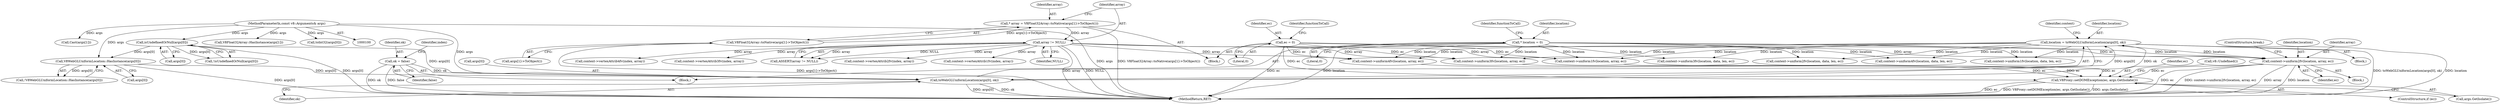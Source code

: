digraph "0_Chrome_e9372a1bfd3588a80fcf49aa07321f0971dd6091_64@pointer" {
"1000195" [label="(Call,context->uniform2fv(location, array, ec))"];
"1000154" [label="(Call,location = toWebGLUniformLocation(args[0], ok))"];
"1000156" [label="(Call,toWebGLUniformLocation(args[0], ok))"];
"1000141" [label="(Call,isUndefinedOrNull(args[0]))"];
"1000101" [label="(MethodParameterIn,const v8::Arguments& args)"];
"1000146" [label="(Call,V8WebGLUniformLocation::HasInstance(args[0]))"];
"1000111" [label="(Call,ok = false)"];
"1000120" [label="(Call,* location = 0)"];
"1000178" [label="(Call,array != NULL)"];
"1000173" [label="(Call,* array = V8Float32Array::toNative(args[1]->ToObject()))"];
"1000175" [label="(Call,V8Float32Array::toNative(args[1]->ToObject()))"];
"1000182" [label="(Call,ec = 0)"];
"1000237" [label="(Call,V8Proxy::setDOMException(ec, args.GetIsolate()))"];
"1000199" [label="(ControlStructure,break;)"];
"1000218" [label="(Call,context->vertexAttrib2fv(index, array))"];
"1000142" [label="(Call,args[0])"];
"1000183" [label="(Identifier,ec)"];
"1000213" [label="(Call,context->vertexAttrib1fv(index, array))"];
"1000175" [label="(Call,V8Float32Array::toNative(args[1]->ToObject()))"];
"1000111" [label="(Call,ok = false)"];
"1000113" [label="(Identifier,false)"];
"1000251" [label="(Call,Cast(args[1]))"];
"1000207" [label="(Call,context->uniform4fv(location, array, ec))"];
"1000163" [label="(Identifier,context)"];
"1000282" [label="(Call,context->uniform1fv(location, data, len, ec))"];
"1000160" [label="(Identifier,ok)"];
"1000235" [label="(ControlStructure,if (ec))"];
"1000345" [label="(MethodReturn,RET)"];
"1000120" [label="(Call,* location = 0)"];
"1000125" [label="(Identifier,functionToCall)"];
"1000156" [label="(Call,toWebGLUniformLocation(args[0], ok))"];
"1000201" [label="(Call,context->uniform3fv(location, array, ec))"];
"1000167" [label="(Call,V8Float32Array::HasInstance(args[1]))"];
"1000157" [label="(Call,args[0])"];
"1000103" [label="(Block,)"];
"1000180" [label="(Identifier,NULL)"];
"1000171" [label="(Block,)"];
"1000122" [label="(Literal,0)"];
"1000155" [label="(Identifier,location)"];
"1000296" [label="(Call,context->uniform3fv(location, data, len, ec))"];
"1000140" [label="(Call,!isUndefinedOrNull(args[0]))"];
"1000189" [label="(Call,context->uniform1fv(location, array, ec))"];
"1000289" [label="(Call,context->uniform2fv(location, data, len, ec))"];
"1000303" [label="(Call,context->uniform4fv(location, data, len, ec))"];
"1000237" [label="(Call,V8Proxy::setDOMException(ec, args.GetIsolate()))"];
"1000173" [label="(Call,* array = V8Float32Array::toNative(args[1]->ToObject()))"];
"1000241" [label="(Call,v8::Undefined())"];
"1000147" [label="(Call,args[0])"];
"1000186" [label="(Identifier,functionToCall)"];
"1000141" [label="(Call,isUndefinedOrNull(args[0]))"];
"1000174" [label="(Identifier,array)"];
"1000176" [label="(Call,args[1]->ToObject())"];
"1000198" [label="(Identifier,ec)"];
"1000128" [label="(Call,toInt32(args[0]))"];
"1000116" [label="(Identifier,index)"];
"1000133" [label="(Block,)"];
"1000187" [label="(Block,)"];
"1000228" [label="(Call,context->vertexAttrib4fv(index, array))"];
"1000196" [label="(Identifier,location)"];
"1000184" [label="(Literal,0)"];
"1000223" [label="(Call,context->vertexAttrib3fv(index, array))"];
"1000178" [label="(Call,array != NULL)"];
"1000177" [label="(Call,ASSERT(array != NULL))"];
"1000238" [label="(Identifier,ec)"];
"1000112" [label="(Identifier,ok)"];
"1000182" [label="(Call,ec = 0)"];
"1000197" [label="(Identifier,array)"];
"1000121" [label="(Identifier,location)"];
"1000195" [label="(Call,context->uniform2fv(location, array, ec))"];
"1000146" [label="(Call,V8WebGLUniformLocation::HasInstance(args[0]))"];
"1000101" [label="(MethodParameterIn,const v8::Arguments& args)"];
"1000154" [label="(Call,location = toWebGLUniformLocation(args[0], ok))"];
"1000179" [label="(Identifier,array)"];
"1000239" [label="(Call,args.GetIsolate())"];
"1000145" [label="(Call,!V8WebGLUniformLocation::HasInstance(args[0]))"];
"1000195" -> "1000187"  [label="AST: "];
"1000195" -> "1000198"  [label="CFG: "];
"1000196" -> "1000195"  [label="AST: "];
"1000197" -> "1000195"  [label="AST: "];
"1000198" -> "1000195"  [label="AST: "];
"1000199" -> "1000195"  [label="CFG: "];
"1000195" -> "1000345"  [label="DDG: context->uniform2fv(location, array, ec)"];
"1000195" -> "1000345"  [label="DDG: array"];
"1000195" -> "1000345"  [label="DDG: location"];
"1000195" -> "1000345"  [label="DDG: ec"];
"1000154" -> "1000195"  [label="DDG: location"];
"1000120" -> "1000195"  [label="DDG: location"];
"1000178" -> "1000195"  [label="DDG: array"];
"1000182" -> "1000195"  [label="DDG: ec"];
"1000195" -> "1000237"  [label="DDG: ec"];
"1000154" -> "1000133"  [label="AST: "];
"1000154" -> "1000156"  [label="CFG: "];
"1000155" -> "1000154"  [label="AST: "];
"1000156" -> "1000154"  [label="AST: "];
"1000163" -> "1000154"  [label="CFG: "];
"1000154" -> "1000345"  [label="DDG: location"];
"1000154" -> "1000345"  [label="DDG: toWebGLUniformLocation(args[0], ok)"];
"1000156" -> "1000154"  [label="DDG: args[0]"];
"1000156" -> "1000154"  [label="DDG: ok"];
"1000154" -> "1000189"  [label="DDG: location"];
"1000154" -> "1000201"  [label="DDG: location"];
"1000154" -> "1000207"  [label="DDG: location"];
"1000154" -> "1000282"  [label="DDG: location"];
"1000154" -> "1000289"  [label="DDG: location"];
"1000154" -> "1000296"  [label="DDG: location"];
"1000154" -> "1000303"  [label="DDG: location"];
"1000156" -> "1000160"  [label="CFG: "];
"1000157" -> "1000156"  [label="AST: "];
"1000160" -> "1000156"  [label="AST: "];
"1000156" -> "1000345"  [label="DDG: args[0]"];
"1000156" -> "1000345"  [label="DDG: ok"];
"1000141" -> "1000156"  [label="DDG: args[0]"];
"1000146" -> "1000156"  [label="DDG: args[0]"];
"1000101" -> "1000156"  [label="DDG: args"];
"1000111" -> "1000156"  [label="DDG: ok"];
"1000141" -> "1000140"  [label="AST: "];
"1000141" -> "1000142"  [label="CFG: "];
"1000142" -> "1000141"  [label="AST: "];
"1000140" -> "1000141"  [label="CFG: "];
"1000141" -> "1000345"  [label="DDG: args[0]"];
"1000141" -> "1000140"  [label="DDG: args[0]"];
"1000101" -> "1000141"  [label="DDG: args"];
"1000141" -> "1000146"  [label="DDG: args[0]"];
"1000101" -> "1000100"  [label="AST: "];
"1000101" -> "1000345"  [label="DDG: args"];
"1000101" -> "1000128"  [label="DDG: args"];
"1000101" -> "1000146"  [label="DDG: args"];
"1000101" -> "1000167"  [label="DDG: args"];
"1000101" -> "1000251"  [label="DDG: args"];
"1000146" -> "1000145"  [label="AST: "];
"1000146" -> "1000147"  [label="CFG: "];
"1000147" -> "1000146"  [label="AST: "];
"1000145" -> "1000146"  [label="CFG: "];
"1000146" -> "1000345"  [label="DDG: args[0]"];
"1000146" -> "1000145"  [label="DDG: args[0]"];
"1000111" -> "1000103"  [label="AST: "];
"1000111" -> "1000113"  [label="CFG: "];
"1000112" -> "1000111"  [label="AST: "];
"1000113" -> "1000111"  [label="AST: "];
"1000116" -> "1000111"  [label="CFG: "];
"1000111" -> "1000345"  [label="DDG: ok"];
"1000111" -> "1000345"  [label="DDG: false"];
"1000120" -> "1000103"  [label="AST: "];
"1000120" -> "1000122"  [label="CFG: "];
"1000121" -> "1000120"  [label="AST: "];
"1000122" -> "1000120"  [label="AST: "];
"1000125" -> "1000120"  [label="CFG: "];
"1000120" -> "1000345"  [label="DDG: location"];
"1000120" -> "1000189"  [label="DDG: location"];
"1000120" -> "1000201"  [label="DDG: location"];
"1000120" -> "1000207"  [label="DDG: location"];
"1000120" -> "1000282"  [label="DDG: location"];
"1000120" -> "1000289"  [label="DDG: location"];
"1000120" -> "1000296"  [label="DDG: location"];
"1000120" -> "1000303"  [label="DDG: location"];
"1000178" -> "1000177"  [label="AST: "];
"1000178" -> "1000180"  [label="CFG: "];
"1000179" -> "1000178"  [label="AST: "];
"1000180" -> "1000178"  [label="AST: "];
"1000177" -> "1000178"  [label="CFG: "];
"1000178" -> "1000345"  [label="DDG: array"];
"1000178" -> "1000345"  [label="DDG: NULL"];
"1000178" -> "1000177"  [label="DDG: array"];
"1000178" -> "1000177"  [label="DDG: NULL"];
"1000173" -> "1000178"  [label="DDG: array"];
"1000178" -> "1000189"  [label="DDG: array"];
"1000178" -> "1000201"  [label="DDG: array"];
"1000178" -> "1000207"  [label="DDG: array"];
"1000178" -> "1000213"  [label="DDG: array"];
"1000178" -> "1000218"  [label="DDG: array"];
"1000178" -> "1000223"  [label="DDG: array"];
"1000178" -> "1000228"  [label="DDG: array"];
"1000173" -> "1000171"  [label="AST: "];
"1000173" -> "1000175"  [label="CFG: "];
"1000174" -> "1000173"  [label="AST: "];
"1000175" -> "1000173"  [label="AST: "];
"1000179" -> "1000173"  [label="CFG: "];
"1000173" -> "1000345"  [label="DDG: V8Float32Array::toNative(args[1]->ToObject())"];
"1000175" -> "1000173"  [label="DDG: args[1]->ToObject()"];
"1000175" -> "1000176"  [label="CFG: "];
"1000176" -> "1000175"  [label="AST: "];
"1000175" -> "1000345"  [label="DDG: args[1]->ToObject()"];
"1000182" -> "1000171"  [label="AST: "];
"1000182" -> "1000184"  [label="CFG: "];
"1000183" -> "1000182"  [label="AST: "];
"1000184" -> "1000182"  [label="AST: "];
"1000186" -> "1000182"  [label="CFG: "];
"1000182" -> "1000345"  [label="DDG: ec"];
"1000182" -> "1000189"  [label="DDG: ec"];
"1000182" -> "1000201"  [label="DDG: ec"];
"1000182" -> "1000207"  [label="DDG: ec"];
"1000182" -> "1000237"  [label="DDG: ec"];
"1000237" -> "1000235"  [label="AST: "];
"1000237" -> "1000239"  [label="CFG: "];
"1000238" -> "1000237"  [label="AST: "];
"1000239" -> "1000237"  [label="AST: "];
"1000241" -> "1000237"  [label="CFG: "];
"1000237" -> "1000345"  [label="DDG: V8Proxy::setDOMException(ec, args.GetIsolate())"];
"1000237" -> "1000345"  [label="DDG: args.GetIsolate()"];
"1000237" -> "1000345"  [label="DDG: ec"];
"1000207" -> "1000237"  [label="DDG: ec"];
"1000189" -> "1000237"  [label="DDG: ec"];
"1000201" -> "1000237"  [label="DDG: ec"];
}
